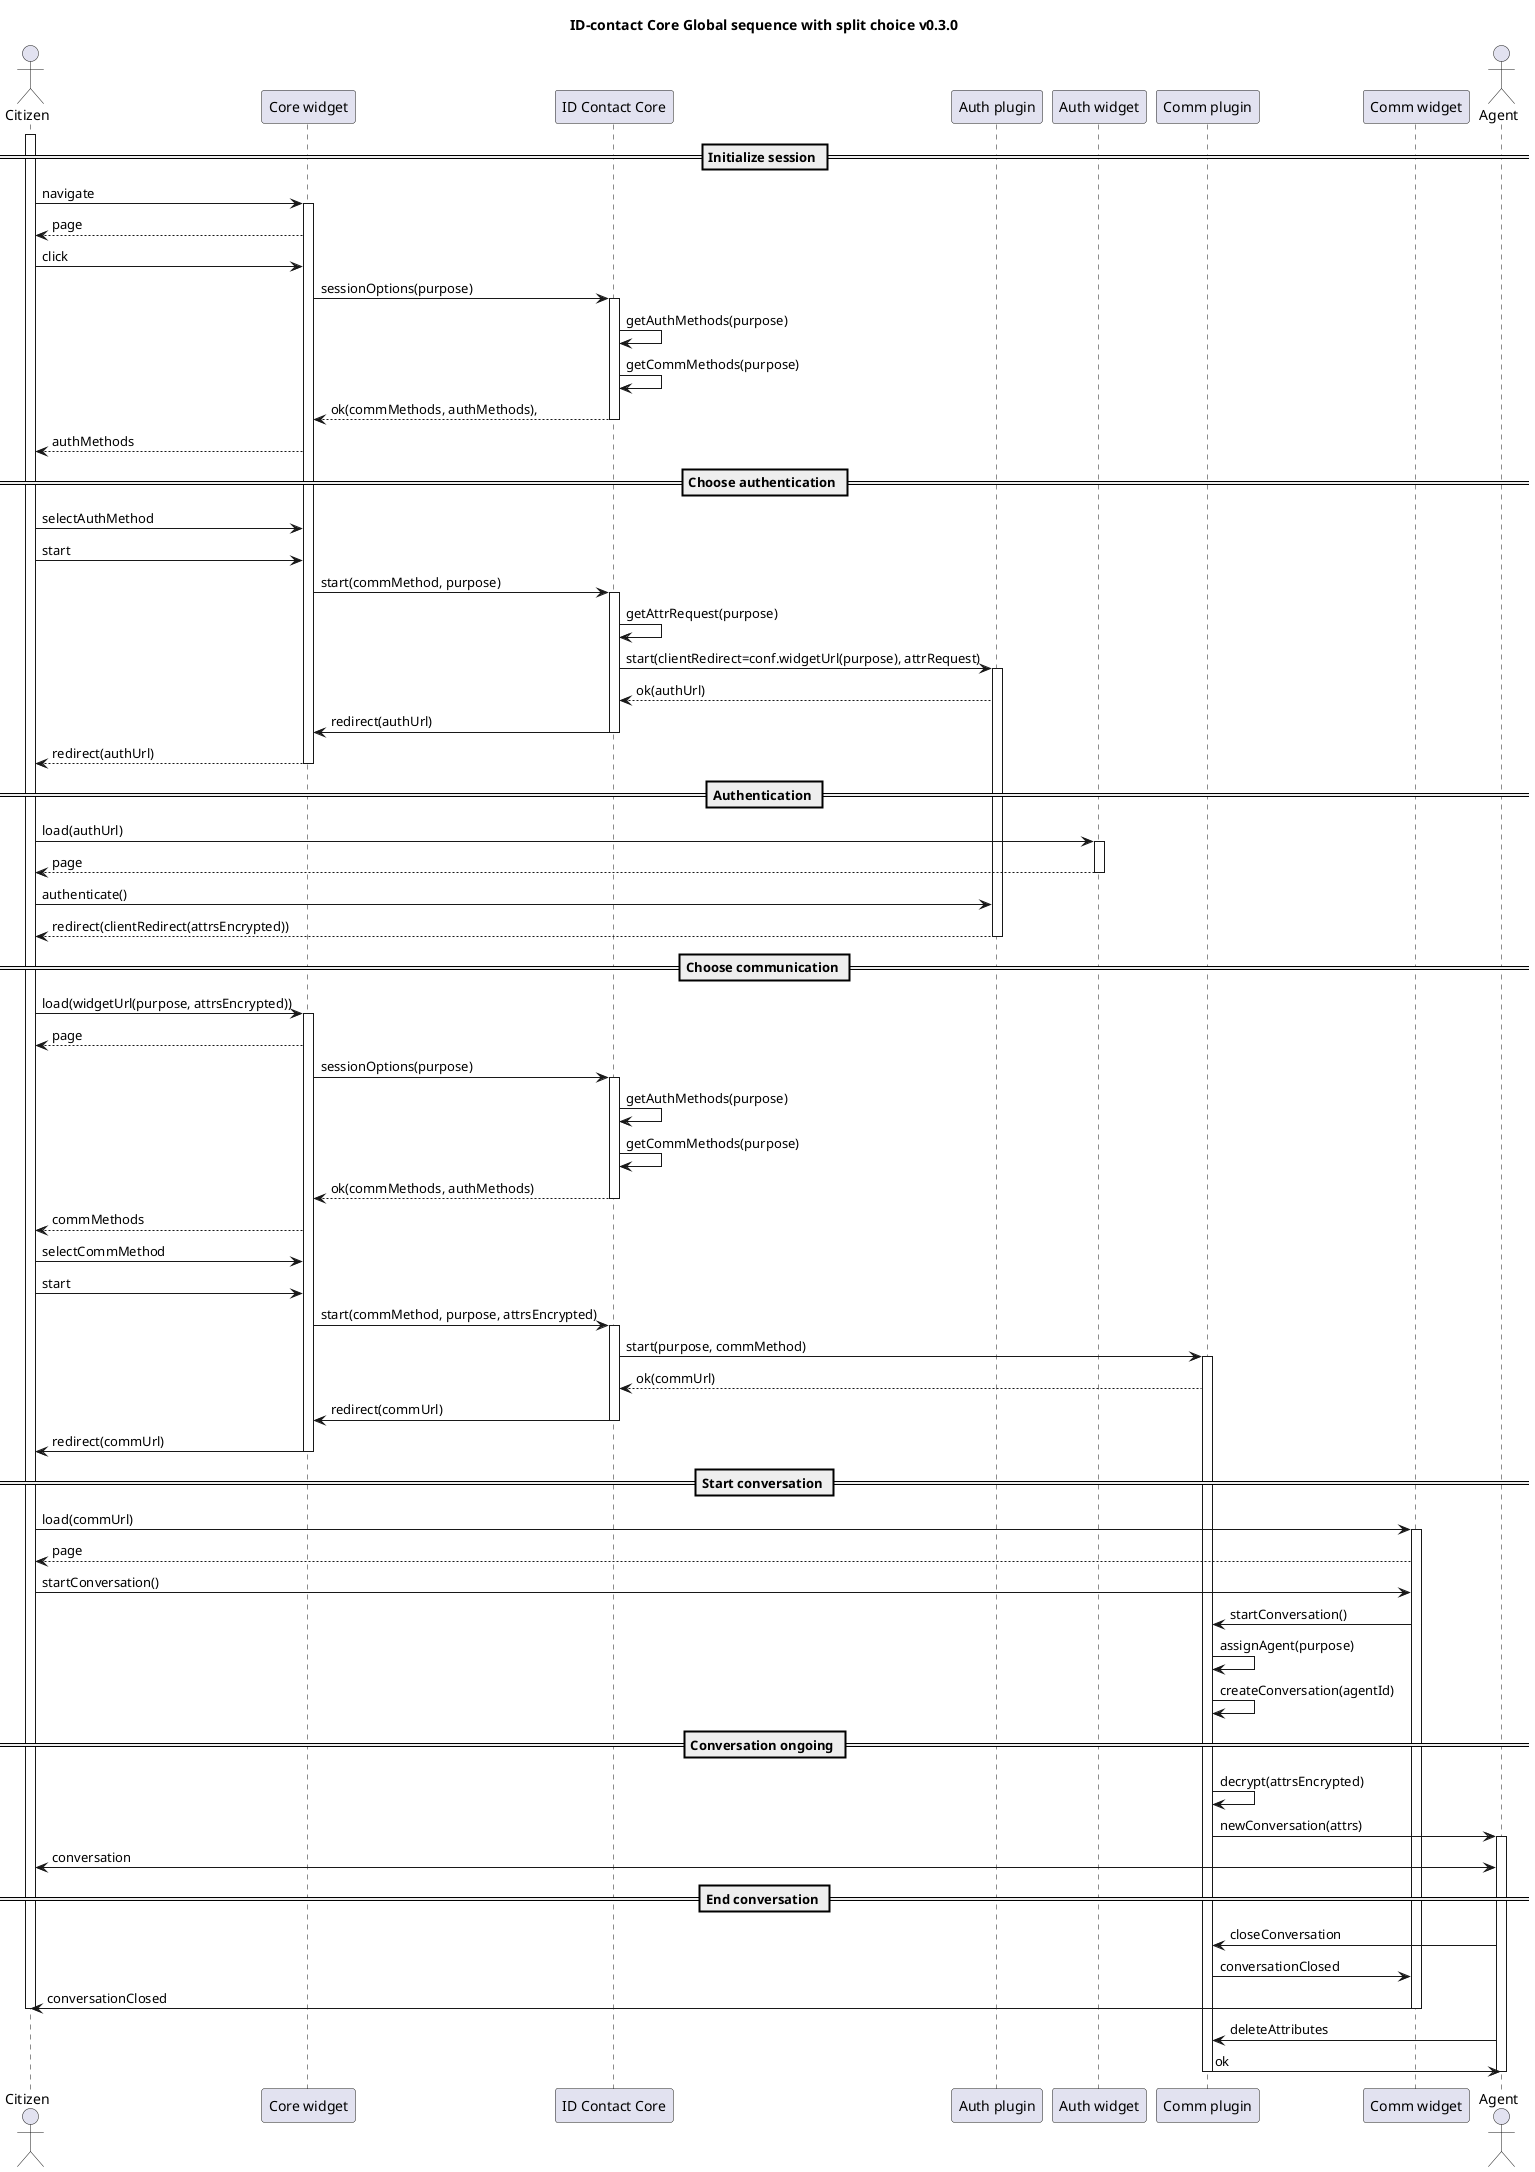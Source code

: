 
@startuml
title ID-contact Core Global sequence with split choice v0.3.0

actor Citizen as citizen
participant "Core widget" as widget
participant "ID Contact Core" as core
participant "Auth plugin" as auth_plugin
participant "Auth widget" as auth_widget
participant "Comm plugin" as comm_plugin
participant "Comm widget" as comm_widget
actor Agent as agent

== Initialize session ==

activate citizen
citizen->widget: navigate
activate widget
widget-->citizen: page
citizen->widget: click
widget->core: sessionOptions(purpose)
activate core
core->core: getAuthMethods(purpose)
core->core: getCommMethods(purpose)
core-->widget: ok(commMethods, authMethods),
deactivate core
widget-->citizen: authMethods

== Choose authentication == 

citizen->widget: selectAuthMethod
citizen->widget: start
widget->core: start(commMethod, purpose)
activate core
core->core: getAttrRequest(purpose)
core->auth_plugin: start(clientRedirect=conf.widgetUrl(purpose), attrRequest)
activate auth_plugin
auth_plugin-->core: ok(authUrl)
core->widget: redirect(authUrl)
deactivate core
widget-->citizen: redirect(authUrl)
deactivate widget

== Authentication ==

citizen->auth_widget: load(authUrl)
activate auth_widget
auth_widget-->citizen: page
deactivate auth_widget

citizen->auth_plugin: authenticate()
auth_plugin-->citizen: redirect(clientRedirect(attrsEncrypted))
deactivate auth_plugin

== Choose communication ==

citizen->widget: load(widgetUrl(purpose, attrsEncrypted))
activate widget
widget-->citizen: page
widget->core: sessionOptions(purpose)
activate core
core->core: getAuthMethods(purpose)
core->core: getCommMethods(purpose)
core-->widget: ok(commMethods, authMethods)
deactivate core
widget-->citizen: commMethods
citizen->widget: selectCommMethod
citizen->widget: start
widget->core: start(commMethod, purpose, attrsEncrypted)
activate core
core->comm_plugin: start(purpose, commMethod)
activate comm_plugin
comm_plugin-->core: ok(commUrl)
core->widget: redirect(commUrl)
deactivate core
widget->citizen: redirect(commUrl)
deactivate widget

== Start conversation ==

citizen->comm_widget: load(commUrl)
activate comm_widget
comm_widget-->citizen: page

citizen->comm_widget: startConversation()
comm_widget->comm_plugin: startConversation()

comm_plugin->comm_plugin: assignAgent(purpose)
comm_plugin->comm_plugin: createConversation(agentId)

== Conversation ongoing ==
comm_plugin->comm_plugin: decrypt(attrsEncrypted)
comm_plugin->agent: newConversation(attrs)

activate agent
citizen<->agent: conversation

== End conversation ==
agent->comm_plugin: closeConversation
comm_plugin->comm_widget: conversationClosed
deactivate widget
comm_widget->citizen: conversationClosed
deactivate comm_widget
deactivate citizen
agent->comm_plugin: deleteAttributes
comm_plugin->agent: ok
deactivate comm_plugin
deactivate agent


@enduml
